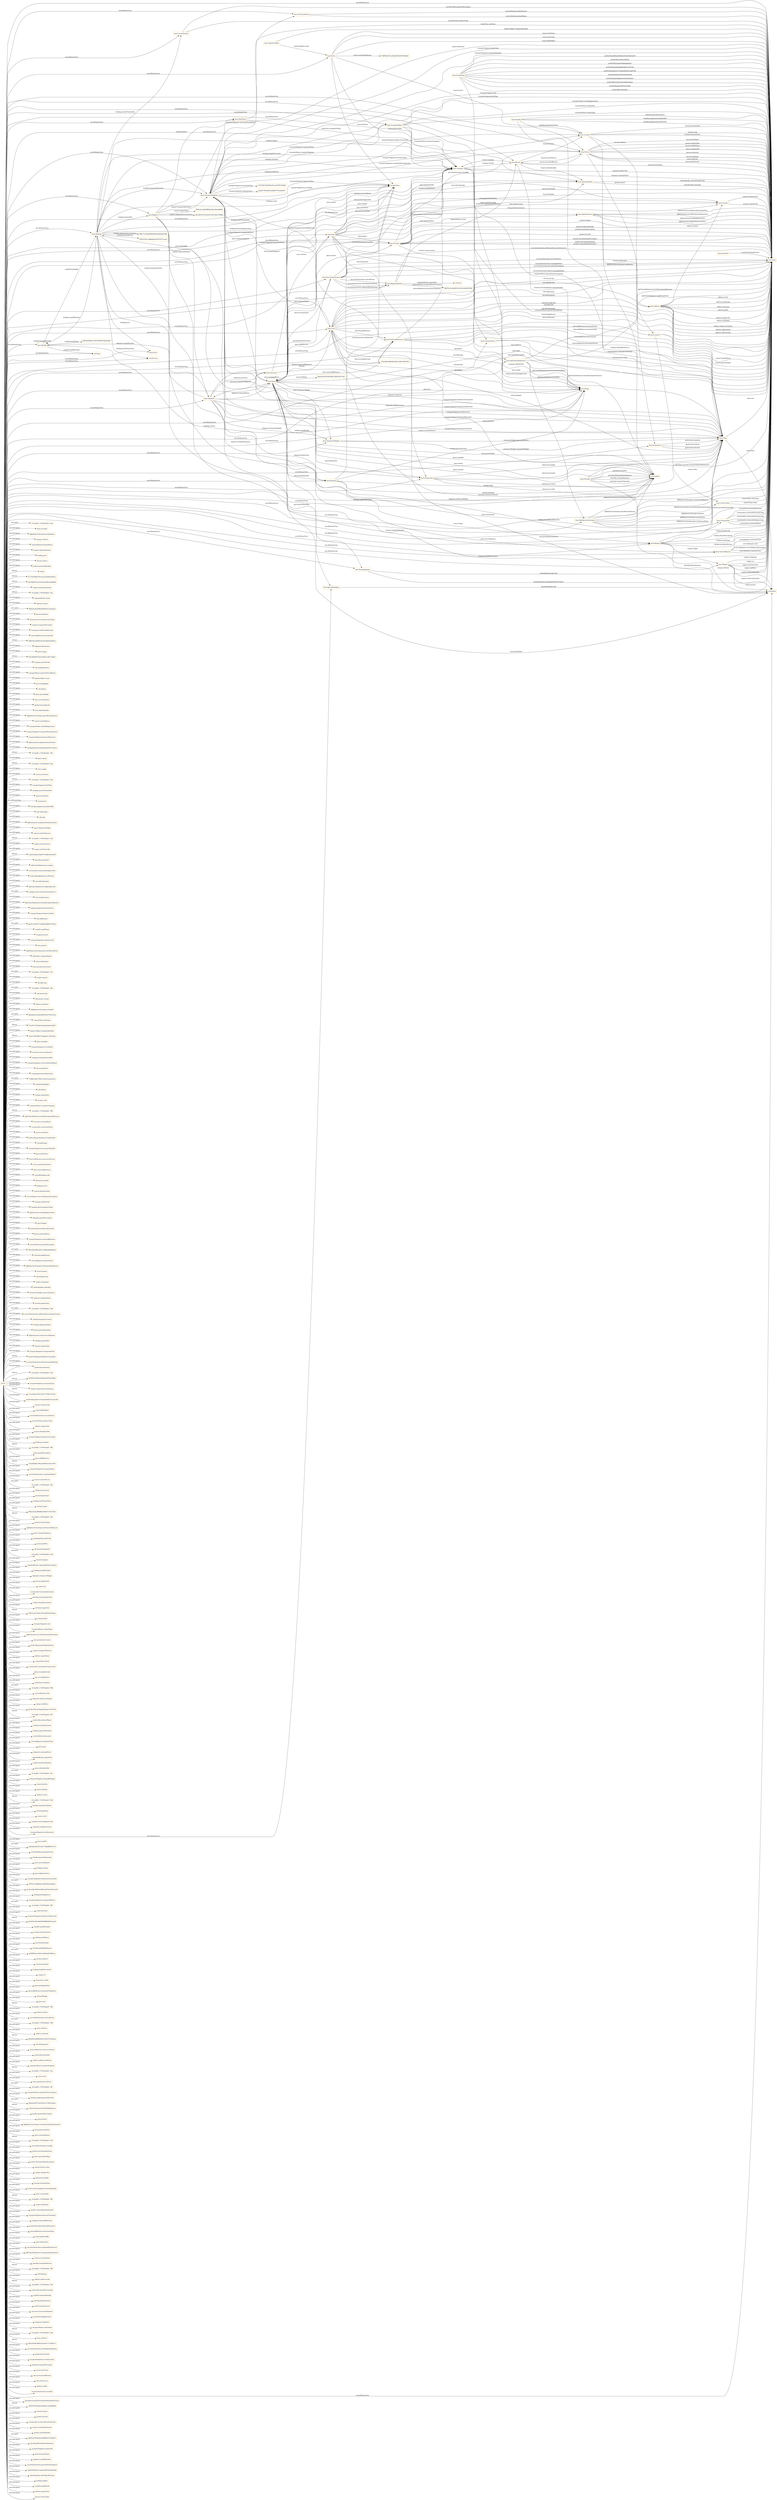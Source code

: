 digraph ar2dtool_diagram { 
rankdir=LR;
size="1501"
node [shape = rectangle, color="orange"]; "base:Waybill" "base:ProductDg" "base:Value" "base:ContactOther" "base:Event" "base:DgProductRadioactive" "base:TransportMeans" "base:LogisticsObject" "base:Dimensions" "base:TransportSegment" "base:Item" "base:PackagingType" "base:DgDeclaration" "base:Contact" "base:RegulatedEntity" "base:Country" "base:Branch" "base:ExternalReference" "base:CarrierProduct" "base:CustomsInfo" "base:Routing" "base:Shipment" "base:DgRadioactiveIsotope" "base:ServiceRequest" "base:EventUld" "base:CO2CalcMethod" "base:Piece" "base:Location" "base:Company" "base:OtherParty" "base:Product" "base:OtherIdentifier" "base:Booking" "base:Characteristics" "base:ItemDg" "base:ULD" "base:Insurance" "base:Person" "base:VolumetricWeight" "base:SecurityDeclaration" "base:Ranges" "base:Address" "base:Price" "base:Ratings" "base:Request" "base:PieceDg" "base:SpecialHandling" "base:Geolocation" ; /*classes style*/
	"NULL" -> "base:ContactOther" [ label = "owl:allValuesFrom" ];
	"NULL" -> "-613ee981:1749790a840:-7feb" [ label = "owl:oneOf" ];
	"NULL" -> "piece:turnable" [ label = "owl:onProperty" ];
	"NULL" -> "base:Person" [ label = "owl:allValuesFrom" ];
	"NULL" -> "dgRadioactiveIsotope:isotopeName" [ label = "owl:onProperty" ];
	"NULL" -> "base:DgRadioactiveIsotope" [ label = "owl:allValuesFrom" ];
	"NULL" -> "ratings:subTotal" [ label = "owl:onProperty" ];
	"NULL" -> "co2CalcMethod:methodName" [ label = "owl:onProperty" ];
	"NULL" -> "request:shipmentDetails" [ label = "owl:onProperty" ];
	"NULL" -> "booking:price" [ label = "owl:onProperty" ];
	"NULL" -> "person:contact" [ label = "owl:onProperty" ];
	"NULL" -> "product:productIdentifier" [ label = "owl:onProperty" ];
	"NULL" -> "rdf:nil" [ label = "rdf:rest" ];
	"NULL" -> "01374e5068e7851eed1a02b9b1d8a41c" [ label = "rdf:rest" ];
	"NULL" -> "db709659752c3f18e2be2983ce586d68" [ label = "rdf:rest" ];
	"NULL" -> "ranges:maximumQuantity" [ label = "owl:onProperty" ];
	"NULL" -> "-613ee981:1749790a840:-7fea" [ label = "rdf:rest" ];
	"NULL" -> "regulatedEntity:entity" [ label = "owl:onProperty" ];
	"NULL" -> "address:country" [ label = "owl:onProperty" ];
	"NULL" -> "8f59af1282458fb54bf05b32c352aebd" [ label = "owl:oneOf" ];
	"NULL" -> "person:lastName" [ label = "owl:onProperty" ];
	"NULL" -> "characteristics:characteristicsType" [ label = "owl:onProperty" ];
	"NULL" -> "request:transportMovement" [ label = "owl:onProperty" ];
	"NULL" -> "routing:aircraftPossibilityCode" [ label = "owl:onProperty" ];
	"NULL" -> "externalReference:documentId" [ label = "owl:onProperty" ];
	"NULL" -> "38fdc00a16d930cbc5bc5649c248643e" [ label = "rdf:rest" ];
	"NULL" -> "shipment:dimensions" [ label = "owl:onProperty" ];
	"NULL" -> "price:ratings" [ label = "owl:onProperty" ];
	"NULL" -> "853c86d681f7b43cefb814cd61769e61" [ label = "rdf:rest" ];
	"NULL" -> "company:airlinePrefix" [ label = "owl:onProperty" ];
	"NULL" -> "uld:loadingIndicator" [ label = "owl:onProperty" ];
	"NULL" -> "transportMeans:typicalCO2Coefficient" [ label = "owl:onProperty" ];
	"NULL" -> "logisticsObject:event" [ label = "owl:onProperty" ];
	"NULL" -> "price:bookingRef" [ label = "owl:onProperty" ];
	"NULL" -> "uld:nbNets" [ label = "owl:onProperty" ];
	"NULL" -> "base:Product" [ label = "owl:allValuesFrom" ];
	"NULL" -> "piece:grossWeight" [ label = "owl:onProperty" ];
	"NULL" -> "piece:securityStatus" [ label = "owl:onProperty" ];
	"NULL" -> "base:Characteristics" [ label = "owl:allValuesFrom" ];
	"NULL" -> "geolocation:longitude" [ label = "owl:onProperty" ];
	"NULL" -> "item:otherIdentifier" [ label = "owl:onProperty" ];
	"NULL" -> "dgRadioactiveIsotope:specialFormIndicator" [ label = "owl:onProperty" ];
	"NULL" -> "contact:emailAddress" [ label = "owl:onProperty" ];
	"NULL" -> "transportMeans:vehicleRegistration" [ label = "owl:onProperty" ];
	"NULL" -> "base:Piece" [ label = "owl:allValuesFrom" ];
	"NULL" -> "transportSegment:transportMeansOperator" [ label = "owl:onProperty" ];
	"NULL" -> "transportSegment:distanceMeasured" [ label = "owl:onProperty" ];
	"NULL" -> "dgDeclaration:shipperDeclarationText" [ label = "owl:onProperty" ];
	"NULL" -> "packagingType:packagingTypeDescription" [ label = "owl:onProperty" ];
	"NULL" -> "-613ee981:1749790a840:-7ff3" [ label = "rdf:rest" ];
	"NULL" -> "piece:coload" [ label = "owl:onProperty" ];
	"NULL" -> "-613ee981:1749790a840:-7fed" [ label = "rdf:rest" ];
	"NULL" -> "item:weight" [ label = "owl:onProperty" ];
	"NULL" -> "event:eventName" [ label = "owl:onProperty" ];
	"NULL" -> "-613ee981:1749790a840:-7fe0" [ label = "rdf:rest" ];
	"NULL" -> "transportSegment:fuelType" [ label = "owl:onProperty" ];
	"NULL" -> "booking:carrierProductInfo" [ label = "owl:onProperty" ];
	"NULL" -> "person:firstName" [ label = "owl:onProperty" ];
	"NULL" -> "xsd:decimal" [ label = "owl:allValuesFrom" ];
	"NULL" -> "itemDg:supplementaryInfoSuffix" [ label = "owl:onProperty" ];
	"NULL" -> "item:lotNumber" [ label = "owl:onProperty" ];
	"NULL" -> "base:Event" [ label = "owl:allValuesFrom" ];
	"NULL" -> "uld:upid" [ label = "owl:onProperty" ];
	"NULL" -> "dgDeclaration:complianceDeclarationText" [ label = "owl:onProperty" ];
	"NULL" -> "piece:volumetricWeight" [ label = "owl:onProperty" ];
	"NULL" -> "request:unitsPreference" [ label = "owl:onProperty" ];
	"NULL" -> "-613ee981:1749790a840:-7fe4" [ label = "rdf:rest" ];
	"NULL" -> "product:characteristics" [ label = "owl:onProperty" ];
	"NULL" -> "ranges:rateClassCode" [ label = "owl:onProperty" ];
	"NULL" -> "a1bb5cfa9e8cb5b61570adbb3d3ef528" [ label = "rdf:rest" ];
	"NULL" -> "pieceDg:overpackT1" [ label = "owl:onProperty" ];
	"NULL" -> "dgProductRadioactive:isotopes" [ label = "owl:onProperty" ];
	"NULL" -> "customsInfo:customsInfoSubjectCode" [ label = "owl:onProperty" ];
	"NULL" -> "productDg:dgRadioactiveMaterial" [ label = "owl:onProperty" ];
	"NULL" -> "uld:uldSealNumber" [ label = "owl:onProperty" ];
	"NULL" -> "dgProductRadioactive:dgRaTypeCode" [ label = "owl:onProperty" ];
	"NULL" -> "a7b4b6a7a247319191f70eca38787ca7" [ label = "owl:oneOf" ];
	"NULL" -> "item:targetCountry" [ label = "owl:onProperty" ];
	"NULL" -> "dgProductRadioactive:fissileExceptionIndicator" [ label = "owl:onProperty" ];
	"NULL" -> "booking:shipmentSecurityStatus" [ label = "owl:onProperty" ];
	"NULL" -> "transportSegment:departureDate" [ label = "owl:onProperty" ];
	"NULL" -> "uld:uldRemarks" [ label = "owl:onProperty" ];
	"NULL" -> "bfc9c1816552713df4029dd64b779ed2" [ label = "owl:oneOf" ];
	"NULL" -> "waybill:waybillType" [ label = "owl:onProperty" ];
	"NULL" -> "base:CO2CalcMethod" [ label = "owl:allValuesFrom" ];
	"NULL" -> "company:branch" [ label = "owl:onProperty" ];
	"NULL" -> "transportSegment:segmentLevel" [ label = "owl:onProperty" ];
	"NULL" -> "base:Waybill" [ label = "owl:allValuesFrom" ];
	"NULL" -> "xsd:boolean" [ label = "owl:allValuesFrom" ];
	"NULL" -> "item:product" [ label = "owl:onProperty" ];
	"NULL" -> "base:Country" [ label = "owl:allValuesFrom" ];
	"NULL" -> "dgRadioactiveIsotope:physicalChemicalForm" [ label = "owl:onProperty" ];
	"NULL" -> "base:VolumetricWeight" [ label = "owl:allValuesFrom" ];
	"NULL" -> "otherParty:companyDetails" [ label = "owl:onProperty" ];
	"NULL" -> "uld:serialNumber" [ label = "owl:onProperty" ];
	"NULL" -> "piece:productionCountry" [ label = "owl:onProperty" ];
	"NULL" -> "-613ee981:1749790a840:-7fe7" [ label = "owl:oneOf" ];
	"NULL" -> "base:Request" [ label = "owl:allValuesFrom" ];
	"NULL" -> "ranges:amount" [ label = "owl:onProperty" ];
	"NULL" -> "uld:odlnCode" [ label = "owl:onProperty" ];
	"NULL" -> "-613ee981:1749790a840:-7fee" [ label = "owl:oneOf" ];
	"NULL" -> "uld:ownerCode" [ label = "owl:onProperty" ];
	"NULL" -> "dimensions:volume" [ label = "owl:onProperty" ];
	"NULL" -> "base:Contact" [ label = "owl:allValuesFrom" ];
	"NULL" -> "address:cityName" [ label = "owl:onProperty" ];
	"NULL" -> "dgRadioactiveIsotope:isotopeId" [ label = "owl:onProperty" ];
	"NULL" -> "6ded0be3ecc94220f6555c0755c872eb" [ label = "owl:oneOf" ];
	"NULL" -> "contactOther:otherType" [ label = "owl:onProperty" ];
	"NULL" -> "base:RegulatedEntity" [ label = "owl:allValuesFrom" ];
	"NULL" -> "97c2871787bef010e28c6bab64746f7f" [ label = "rdf:rest" ];
	"NULL" -> "logisticsObject:companyIdentifier" [ label = "owl:onProperty" ];
	"NULL" -> "9c24c75f5e5f87738a60efa713b57dcb" [ label = "rdf:rest" ];
	"NULL" -> "piece:stackable" [ label = "owl:onProperty" ];
	"NULL" -> "transportSegment:arrivalDate" [ label = "owl:onProperty" ];
	"NULL" -> "insurance:insuranceAmount" [ label = "owl:onProperty" ];
	"NULL" -> "ratings:priceSpecificationRef" [ label = "owl:onProperty" ];
	"NULL" -> "base:Geolocation" [ label = "owl:allValuesFrom" ];
	"NULL" -> "transportSegment:co2CalculationMethod" [ label = "owl:onProperty" ];
	"NULL" -> "xsd:double" [ label = "owl:allValuesFrom" ];
	"NULL" -> "base:Address" [ label = "owl:allValuesFrom" ];
	"NULL" -> "price:grandTotal" [ label = "owl:onProperty" ];
	"NULL" -> "routing:latestArrivalDateTime" [ label = "owl:onProperty" ];
	"NULL" -> "77df9f1a49f17800c78c815aa3d1a832" [ label = "owl:oneOf" ];
	"NULL" -> "waybill:bookingRef" [ label = "owl:onProperty" ];
	"NULL" -> "uld:nbDoor" [ label = "owl:onProperty" ];
	"NULL" -> "ratings:chargeType" [ label = "owl:onProperty" ];
	"NULL" -> "location:code" [ label = "owl:onProperty" ];
	"NULL" -> "transportMeans:transportCompany" [ label = "owl:onProperty" ];
	"NULL" -> "-613ee981:1749790a840:-7ff9" [ label = "rdf:rest" ];
	"NULL" -> "dgProductRadioactive:fissileExceptionReference" [ label = "owl:onProperty" ];
	"NULL" -> "insurance:coveringParty" [ label = "owl:onProperty" ];
	"NULL" -> "customsInfo:customsInfoNote" [ label = "owl:onProperty" ];
	"NULL" -> "person:salutation" [ label = "owl:onProperty" ];
	"NULL" -> "productDg:packingInstructionNumber" [ label = "owl:onProperty" ];
	"NULL" -> "uld:nbFittings" [ label = "owl:onProperty" ];
	"NULL" -> "transportSegment:transportIdentifier" [ label = "owl:onProperty" ];
	"NULL" -> "base:ULD" [ label = "owl:allValuesFrom" ];
	"NULL" -> "piece:otherParty" [ label = "owl:onProperty" ];
	"NULL" -> "externalReference:documentVersion" [ label = "owl:onProperty" ];
	"NULL" -> "event:eventTypeIndicator" [ label = "owl:onProperty" ];
	"NULL" -> "piece:externalReference" [ label = "owl:onProperty" ];
	"NULL" -> "specialHandling:code" [ label = "owl:onProperty" ];
	"NULL" -> "dimensions:length" [ label = "owl:onProperty" ];
	"NULL" -> "base:OtherIdentifier" [ label = "owl:allValuesFrom" ];
	"NULL" -> "booking:carrier" [ label = "owl:onProperty" ];
	"NULL" -> "contact:phoneNumber" [ label = "owl:onProperty" ];
	"NULL" -> "serviceRequest:serviceRequestDescription" [ label = "owl:onProperty" ];
	"NULL" -> "company:airlineCode" [ label = "owl:onProperty" ];
	"NULL" -> "booking:latestAcceptanceTime" [ label = "owl:onProperty" ];
	"NULL" -> "dgDeclaration:handlingInformation" [ label = "owl:onProperty" ];
	"NULL" -> "shipment:goodsDescription" [ label = "owl:onProperty" ];
	"NULL" -> "piece:shipper" [ label = "owl:onProperty" ];
	"NULL" -> "productDg:hazardClassificationId" [ label = "owl:onProperty" ];
	"NULL" -> "piece:containedPiece" [ label = "owl:onProperty" ];
	"NULL" -> "transportSegment:externalReference" [ label = "owl:onProperty" ];
	"NULL" -> "carrierProduct:productDescription" [ label = "owl:onProperty" ];
	"NULL" -> "55b10b439b0a065714df50a8ddf450c6" [ label = "owl:oneOf" ];
	"NULL" -> "uld:externalReference" [ label = "owl:onProperty" ];
	"NULL" -> "serviceRequest:statementText" [ label = "owl:onProperty" ];
	"NULL" -> "dgRadioactiveIsotope:lowDispersibleIndicator" [ label = "owl:onProperty" ];
	"NULL" -> "event:location" [ label = "owl:onProperty" ];
	"NULL" -> "uld:uldTypeCode" [ label = "owl:onProperty" ];
	"NULL" -> "ranges:ratingType" [ label = "owl:onProperty" ];
	"NULL" -> "otherIdentifier:identifier" [ label = "owl:onProperty" ];
	"NULL" -> "base:TransportMeans" [ label = "owl:allValuesFrom" ];
	"NULL" -> "volumetricWeight:conversionFactor" [ label = "owl:onProperty" ];
	"NULL" -> "company:companyName" [ label = "owl:onProperty" ];
	"NULL" -> "location:geolocation" [ label = "owl:onProperty" ];
	"NULL" -> "-613ee981:1749790a840:-7fe9" [ label = "owl:oneOf" ];
	"NULL" -> "base:SpecialHandling" [ label = "owl:allValuesFrom" ];
	"NULL" -> "securityDeclaration:additionalSecurityInformation" [ label = "owl:onProperty" ];
	"NULL" -> "itemDg:emergencyContact" [ label = "owl:onProperty" ];
	"NULL" -> "booking:shipmentDetails" [ label = "owl:onProperty" ];
	"NULL" -> "item:productExpiryDate" [ label = "owl:onProperty" ];
	"NULL" -> "dgDeclaration:exclusiveUseIndicator" [ label = "owl:onProperty" ];
	"NULL" -> "booking:requestRef" [ label = "owl:onProperty" ];
	"NULL" -> "request:requestType" [ label = "owl:onProperty" ];
	"NULL" -> "transportSegment:transportedUlds" [ label = "owl:onProperty" ];
	"NULL" -> "base:ServiceRequest" [ label = "owl:allValuesFrom" ];
	"NULL" -> "9ae437e8e8a4ea3d5f2cb931e1b03d61" [ label = "rdf:rest" ];
	"NULL" -> "securityDeclaration:otherScreeningMethods" [ label = "owl:onProperty" ];
	"NULL" -> "geolocation:elevation" [ label = "owl:onProperty" ];
	"NULL" -> "-613ee981:1749790a840:-7fe2" [ label = "rdf:rest" ];
	"NULL" -> "ba798341d49a3cf2ba83eaf2381368de" [ label = "rdf:rest" ];
	"NULL" -> "transportSegment:movementType" [ label = "owl:onProperty" ];
	"NULL" -> "request:shipmentSecurityStatus" [ label = "owl:onProperty" ];
	"NULL" -> "73accbfcbe51601052e77558473a762c" [ label = "rdf:rest" ];
	"NULL" -> "productDg:explosiveCompatibilityGroupCode" [ label = "owl:onProperty" ];
	"NULL" -> "country:countryCode" [ label = "owl:onProperty" ];
	"NULL" -> "event:linkedObject" [ label = "owl:onProperty" ];
	"NULL" -> "base:Booking" [ label = "owl:allValuesFrom" ];
	"NULL" -> "securityDeclaration:securityStatus" [ label = "owl:onProperty" ];
	"NULL" -> "base:DgDeclaration" [ label = "owl:allValuesFrom" ];
	"NULL" -> "carrierProduct:productCode" [ label = "owl:onProperty" ];
	"NULL" -> "address:regionCode" [ label = "owl:onProperty" ];
	"NULL" -> "branch:otherIdentifier" [ label = "owl:onProperty" ];
	"NULL" -> "transportSegment:departureLocation" [ label = "owl:onProperty" ];
	"NULL" -> "booking:consignee" [ label = "owl:onProperty" ];
	"NULL" -> "-613ee981:1749790a840:-7ff0" [ label = "rdf:rest" ];
	"NULL" -> "piece:goodsDescription" [ label = "owl:onProperty" ];
	"NULL" -> "piece:uldReference" [ label = "owl:onProperty" ];
	"NULL" -> "7d2ad8a96ec5f8a23849fa5c49a1d054" [ label = "rdf:rest" ];
	"NULL" -> "transportSegment:transportMeans" [ label = "owl:onProperty" ];
	"NULL" -> "securityDeclaration:screeningMethod" [ label = "owl:onProperty" ];
	"NULL" -> "branch:contactPerson" [ label = "owl:onProperty" ];
	"NULL" -> "-613ee981:1749790a840:-7ffa" [ label = "owl:oneOf" ];
	"NULL" -> "shipment:insurance" [ label = "owl:onProperty" ];
	"NULL" -> "person:department" [ label = "owl:onProperty" ];
	"NULL" -> "base:ExternalReference" [ label = "owl:allValuesFrom" ];
	"NULL" -> "booking:totalTransitTime" [ label = "owl:onProperty" ];
	"NULL" -> "ratings:ranges" [ label = "owl:onProperty" ];
	"NULL" -> "d9baa2b32e88df9be5d9e47150c53e8c" [ label = "rdf:rest" ];
	"NULL" -> "base:Ranges" [ label = "owl:allValuesFrom" ];
	"NULL" -> "-613ee981:1749790a840:-7ff4" [ label = "rdf:rest" ];
	"NULL" -> "location:locationType" [ label = "owl:onProperty" ];
	"NULL" -> "dgRadioactiveIsotope:activityLevelMeasure" [ label = "owl:onProperty" ];
	"NULL" -> "piece:transportSegment" [ label = "owl:onProperty" ];
	"NULL" -> "packagingType:typeCode" [ label = "owl:onProperty" ];
	"NULL" -> "person:jobTitle" [ label = "owl:onProperty" ];
	"NULL" -> "uld:transportSegment" [ label = "owl:onProperty" ];
	"NULL" -> "-613ee981:1749790a840:-7fe5" [ label = "owl:oneOf" ];
	"NULL" -> "branch:company" [ label = "owl:onProperty" ];
	"NULL" -> "regulatedEntity:regulatedEntityCategory" [ label = "owl:onProperty" ];
	"NULL" -> "base:Branch" [ label = "owl:allValuesFrom" ];
	"NULL" -> "booking:waybillNumber" [ label = "owl:onProperty" ];
	"NULL" -> "shipment:volumetricWeight" [ label = "owl:onProperty" ];
	"NULL" -> "person:employeeId" [ label = "owl:onProperty" ];
	"NULL" -> "value:unit" [ label = "owl:onProperty" ];
	"NULL" -> "customsInfo:customsInformation" [ label = "owl:onProperty" ];
	"NULL" -> "pieceDg:overpackTypeCode" [ label = "owl:onProperty" ];
	"NULL" -> "ratings:chargeDescription" [ label = "owl:onProperty" ];
	"NULL" -> "base:Dimensions" [ label = "owl:allValuesFrom" ];
	"NULL" -> "uld:demurrageCode" [ label = "owl:onProperty" ];
	"NULL" -> "70b51eaec1ba63c32bc0a852a9c4ae4a" [ label = "rdf:rest" ];
	"NULL" -> "base:CustomsInfo" [ label = "owl:allValuesFrom" ];
	"NULL" -> "routing:rfsInd" [ label = "owl:onProperty" ];
	"NULL" -> "transportSegment:seal" [ label = "owl:onProperty" ];
	"NULL" -> "transportMeans:vehicleType" [ label = "owl:onProperty" ];
	"NULL" -> "dgDeclaration:aircraftLimitationInformation" [ label = "owl:onProperty" ];
	"NULL" -> "item:productionCountry" [ label = "owl:onProperty" ];
	"NULL" -> "productDg:properShippingName" [ label = "owl:onProperty" ];
	"NULL" -> "base:Price" [ label = "owl:allValuesFrom" ];
	"NULL" -> "request:ratingsPreference" [ label = "owl:onProperty" ];
	"NULL" -> "address:regionName" [ label = "owl:onProperty" ];
	"NULL" -> "contactOther:detail" [ label = "owl:onProperty" ];
	"NULL" -> "customsInfo:customsInfoCountryCode" [ label = "owl:onProperty" ];
	"NULL" -> "uld:serviceabilityCode" [ label = "owl:onProperty" ];
	"NULL" -> "person:middleName" [ label = "owl:onProperty" ];
	"NULL" -> "otherParty:roleName" [ label = "owl:onProperty" ];
	"NULL" -> "-613ee981:1749790a840:-7ff6" [ label = "owl:oneOf" ];
	"NULL" -> "serviceRequest:code" [ label = "owl:onProperty" ];
	"NULL" -> "shipment:totalGrossWeight" [ label = "owl:onProperty" ];
	"NULL" -> "ranges:unitBasis" [ label = "owl:onProperty" ];
	"NULL" -> "productDg:packagingDangerLevelCode" [ label = "owl:onProperty" ];
	"NULL" -> "-613ee981:1749790a840:-7ff7" [ label = "rdf:rest" ];
	"NULL" -> "productDg:technicalName" [ label = "owl:onProperty" ];
	"NULL" -> "ratings:priceSpecification" [ label = "owl:onProperty" ];
	"NULL" -> "booking:requestMatchInd" [ label = "owl:onProperty" ];
	"NULL" -> "securityDeclaration:piece" [ label = "owl:onProperty" ];
	"NULL" -> "serviceRequest:statementType" [ label = "owl:onProperty" ];
	"NULL" -> "piece:upid" [ label = "owl:onProperty" ];
	"NULL" -> "shipment:containedPiece" [ label = "owl:onProperty" ];
	"NULL" -> "regulatedEntity:expiryDate" [ label = "owl:onProperty" ];
	"NULL" -> "ranges:minimumQuantity" [ label = "owl:onProperty" ];
	"NULL" -> "piece:otherIdentifier" [ label = "owl:onProperty" ];
	"NULL" -> "-613ee981:1749790a840:-7fe1" [ label = "owl:oneOf" ];
	"NULL" -> "volumetricWeight:chargeableWeight" [ label = "owl:onProperty" ];
	"NULL" -> "request:parties" [ label = "owl:onProperty" ];
	"NULL" -> "piece:loadType" [ label = "owl:onProperty" ];
	"NULL" -> "address:street" [ label = "owl:onProperty" ];
	"NULL" -> "-613ee981:1749790a840:-7fe8" [ label = "rdf:rest" ];
	"NULL" -> "booking:timeOfAvailability" [ label = "owl:onProperty" ];
	"NULL" -> "uld:damageFlag" [ label = "owl:onProperty" ];
	"NULL" -> "contact:other" [ label = "owl:onProperty" ];
	"NULL" -> "company:iataCargoAgentCode" [ label = "owl:onProperty" ];
	"NULL" -> "shipment:totalPieceCount" [ label = "owl:onProperty" ];
	"NULL" -> "transportSegment:co2Emissions" [ label = "owl:onProperty" ];
	"NULL" -> "xsd:duration" [ label = "owl:allValuesFrom" ];
	"NULL" -> "base:TransportSegment" [ label = "owl:allValuesFrom" ];
	"NULL" -> "price:validTo" [ label = "owl:onProperty" ];
	"NULL" -> "de55824e816b7c94c776bfd8f447b73f" [ label = "owl:oneOf" ];
	"NULL" -> "co2CalcMethod:methodVersion" [ label = "owl:onProperty" ];
	"NULL" -> "itemDg:reportableQuantity" [ label = "owl:onProperty" ];
	"NULL" -> "base:OtherParty" [ label = "owl:allValuesFrom" ];
	"NULL" -> "piece:serviceRequest" [ label = "owl:onProperty" ];
	"NULL" -> "base:Routing" [ label = "owl:allValuesFrom" ];
	"NULL" -> "booking:routing" [ label = "owl:onProperty" ];
	"NULL" -> "piece:dgDeclaration" [ label = "owl:onProperty" ];
	"NULL" -> "transportSegment:fuelAmountCalculated" [ label = "owl:onProperty" ];
	"NULL" -> "7ff7fe7ce3fd590b1225b595425e8952" [ label = "owl:oneOf" ];
	"NULL" -> "productDg:additionalHazardClassificationId" [ label = "owl:onProperty" ];
	"NULL" -> "booking:bookingStatus" [ label = "owl:onProperty" ];
	"NULL" -> "transportSegment:transportedPieces" [ label = "owl:onProperty" ];
	"NULL" -> "-613ee981:1749790a840:-7ff2" [ label = "owl:oneOf" ];
	"NULL" -> "event:dateTime" [ label = "owl:onProperty" ];
	"NULL" -> "base:Item" [ label = "owl:allValuesFrom" ];
	"NULL" -> "transportSegment:fuelAmountMeasured" [ label = "owl:onProperty" ];
	"NULL" -> "bd3d7bc3d0cddd5d008f68d6283a1ef4" [ label = "rdf:rest" ];
	"NULL" -> "waybill:waybillNumber" [ label = "owl:onProperty" ];
	"NULL" -> "xsd:integer" [ label = "owl:allValuesFrom" ];
	"NULL" -> "routing:maxConnections" [ label = "owl:onProperty" ];
	"NULL" -> "booking:notifyParty" [ label = "owl:onProperty" ];
	"NULL" -> "item:batchNumber" [ label = "owl:onProperty" ];
	"NULL" -> "itemDg:netWeightMeasure" [ label = "owl:onProperty" ];
	"NULL" -> "daf0f6f2e5e33bf10c8406a8b7d69aca" [ label = "owl:oneOf" ];
	"NULL" -> "location:address" [ label = "owl:onProperty" ];
	"NULL" -> "base:DgProductRadioactive" [ label = "owl:allValuesFrom" ];
	"NULL" -> "routing:onlineInd" [ label = "owl:onProperty" ];
	"NULL" -> "booking:freightForwarder" [ label = "owl:onProperty" ];
	"NULL" -> "ranges:scr" [ label = "owl:onProperty" ];
	"NULL" -> "dimensions:width" [ label = "owl:onProperty" ];
	"NULL" -> "piece:packagingType" [ label = "owl:onProperty" ];
	"NULL" -> "externalReference:documentOriginator" [ label = "owl:onProperty" ];
	"NULL" -> "uld:tareWeight" [ label = "owl:onProperty" ];
	"NULL" -> "piece:slac" [ label = "owl:onProperty" ];
	"NULL" -> "-613ee981:1749790a840:-7ffb" [ label = "rdf:rest" ];
	"NULL" -> "product:hsType" [ label = "owl:onProperty" ];
	"NULL" -> "securityDeclaration:receivedFrom" [ label = "owl:onProperty" ];
	"NULL" -> "-613ee981:1749790a840:-7ff8" [ label = "owl:oneOf" ];
	"NULL" -> "item:isInPiece" [ label = "owl:onProperty" ];
	"NULL" -> "address:cityCode" [ label = "owl:onProperty" ];
	"NULL" -> "base:Location" [ label = "owl:allValuesFrom" ];
	"NULL" -> "xsd:dateTime" [ label = "owl:allValuesFrom" ];
	"NULL" -> "b28d28a2d896b90ae183ab7014feea0a" [ label = "rdf:rest" ];
	"NULL" -> "uld:ataDesignator" [ label = "owl:onProperty" ];
	"NULL" -> "externalReference:documentName" [ label = "owl:onProperty" ];
	"NULL" -> "productDg:unNumber" [ label = "owl:onProperty" ];
	"NULL" -> "address:addressCodeType" [ label = "owl:onProperty" ];
	"NULL" -> "transportMeans:transportSegment" [ label = "owl:onProperty" ];
	"NULL" -> "base:Insurance" [ label = "owl:allValuesFrom" ];
	"NULL" -> "base:Shipment" [ label = "owl:allValuesFrom" ];
	"NULL" -> "-613ee981:1749790a840:-7fec" [ label = "rdf:rest" ];
	"NULL" -> "value:value" [ label = "owl:onProperty" ];
	"NULL" -> "item:quantityForUnitPrice" [ label = "owl:onProperty" ];
	"NULL" -> "-613ee981:1749790a840:-7ffc" [ label = "owl:oneOf" ];
	"NULL" -> "transportMeans:typicalFuelConsumption" [ label = "owl:onProperty" ];
	"NULL" -> "itemDg:supplementaryInfoPrefix" [ label = "owl:onProperty" ];
	"NULL" -> "fdaab4acd07ca2d1d0a31c7842aa3bba" [ label = "owl:oneOf" ];
	"NULL" -> "18347e5d3ca8c0370297f295644f2c24" [ label = "rdf:rest" ];
	"NULL" -> "product:productDescription" [ label = "owl:onProperty" ];
	"NULL" -> "piece:product" [ label = "owl:onProperty" ];
	"NULL" -> "dgRadioactiveIsotope:criticalitySafetyIndexNumeric" [ label = "owl:onProperty" ];
	"NULL" -> "item:productionDate" [ label = "owl:onProperty" ];
	"NULL" -> "piece:containedItems" [ label = "owl:onProperty" ];
	"NULL" -> "-613ee981:1749790a840:-7fe3" [ label = "rdf:rest" ];
	"NULL" -> "securityDeclaration:issuedBy" [ label = "owl:onProperty" ];
	"NULL" -> "product:hsCommodityName" [ label = "owl:onProperty" ];
	"NULL" -> "piece:specialHandling" [ label = "owl:onProperty" ];
	"NULL" -> "product:hsCommodityDescription" [ label = "owl:onProperty" ];
	"NULL" -> "characteristics:value" [ label = "owl:onProperty" ];
	"NULL" -> "ratings:chargeCode" [ label = "owl:onProperty" ];
	"NULL" -> "dimensions:height" [ label = "owl:onProperty" ];
	"NULL" -> "location:locationName" [ label = "owl:onProperty" ];
	"NULL" -> "branch:iataCargoAgentLocationIdentifier" [ label = "owl:onProperty" ];
	"NULL" -> "piece:customsInfo" [ label = "owl:onProperty" ];
	"NULL" -> "-613ee981:1749790a840:-7ff1" [ label = "rdf:rest" ];
	"NULL" -> "request:allotment" [ label = "owl:onProperty" ];
	"NULL" -> "product:commodityItemNumber" [ label = "owl:onProperty" ];
	"NULL" -> "transportSegment:distanceCalculated" [ label = "owl:onProperty" ];
	"NULL" -> "shipment:externalReference" [ label = "owl:onProperty" ];
	"NULL" -> "productDg:authorizationInformation" [ label = "owl:onProperty" ];
	"NULL" -> "externalReference:documentType" [ label = "owl:onProperty" ];
	"NULL" -> "event:performedBy" [ label = "owl:onProperty" ];
	"NULL" -> "piece:dimensions" [ label = "owl:onProperty" ];
	"NULL" -> "securityDeclaration:regulatedEntityIssuer" [ label = "owl:onProperty" ];
	"NULL" -> "dgProductRadioactive:transportIndexNumeric" [ label = "owl:onProperty" ];
	"NULL" -> "country:countryName" [ label = "owl:onProperty" ];
	"NULL" -> "pieceDg:overpackIndicator" [ label = "owl:onProperty" ];
	"NULL" -> "-613ee981:1749790a840:-7ff5" [ label = "rdf:rest" ];
	"NULL" -> "uld:nbStraps" [ label = "owl:onProperty" ];
	"NULL" -> "address:addressCode" [ label = "owl:onProperty" ];
	"NULL" -> "-613ee981:1749790a840:-7fef" [ label = "rdf:rest" ];
	"NULL" -> "productDg:specialProvisionId" [ label = "owl:onProperty" ];
	"NULL" -> "waybill:containedWaybill" [ label = "owl:onProperty" ];
	"NULL" -> "pieceDg:qValueNumeric" [ label = "owl:onProperty" ];
	"NULL" -> "product:manufacturer" [ label = "owl:onProperty" ];
	"NULL" -> "insurance:insuranceShipment" [ label = "owl:onProperty" ];
	"NULL" -> "eventUld:loadingPosition" [ label = "owl:onProperty" ];
	"NULL" -> "shipment:totalSLAC" [ label = "owl:onProperty" ];
	"NULL" -> "transportMeans:vehicleSize" [ label = "owl:onProperty" ];
	"NULL" -> "-613ee981:1749790a840:-7fe6" [ label = "rdf:rest" ];
	"NULL" -> "base:PackagingType" [ label = "owl:allValuesFrom" ];
	"NULL" -> "item:unitPrice" [ label = "owl:onProperty" ];
	"NULL" -> "093a3da842d64ba7aba9a71751b66c13" [ label = "rdf:rest" ];
	"NULL" -> "securityDeclaration:otherRegulatedEntity" [ label = "owl:onProperty" ];
	"NULL" -> "base:Company" [ label = "owl:allValuesFrom" ];
	"NULL" -> "geolocation:latitude" [ label = "owl:onProperty" ];
	"NULL" -> "transportSegment:arrivalLocation" [ label = "owl:onProperty" ];
	"NULL" -> "booking:transportMovement" [ label = "owl:onProperty" ];
	"NULL" -> "event:eventCode" [ label = "owl:onProperty" ];
	"NULL" -> "person:associatedBranch" [ label = "owl:onProperty" ];
	"NULL" -> "base:Value" [ label = "owl:allValuesFrom" ];
	"NULL" -> "item:dimensions" [ label = "owl:onProperty" ];
	"NULL" -> "address:poBox" [ label = "owl:onProperty" ];
	"NULL" -> "securityDeclaration:issuedOn" [ label = "owl:onProperty" ];
	"NULL" -> "xsd:long" [ label = "owl:allValuesFrom" ];
	"NULL" -> "pieceDg:overpackCriticalitySafetyIndexNumeric" [ label = "owl:onProperty" ];
	"NULL" -> "33055780780e6d4190fe61ca9a8999b9" [ label = "rdf:rest" ];
	"NULL" -> "branch:location" [ label = "owl:onProperty" ];
	"NULL" -> "product:hsCode" [ label = "owl:onProperty" ];
	"NULL" -> "customsInfo:customsInfoContentCode" [ label = "owl:onProperty" ];
	"NULL" -> "request:routingPreferences" [ label = "owl:onProperty" ];
	"NULL" -> "base:Ratings" [ label = "owl:allValuesFrom" ];
	"NULL" -> "product:otherIdentifier" [ label = "owl:onProperty" ];
	"NULL" -> "abd53e3785dac6e1606990c315e8d2a7" [ label = "owl:oneOf" ];
	"NULL" -> "xsd:string" [ label = "owl:allValuesFrom" ];
	"NULL" -> "pieceDg:allPackedInOneIndicator" [ label = "owl:onProperty" ];
	"NULL" -> "base:SecurityDeclaration" [ label = "owl:allValuesFrom" ];
	"NULL" -> "transportSegment:modeCode" [ label = "owl:onProperty" ];
	"NULL" -> "branch:branchName" [ label = "owl:onProperty" ];
	"NULL" -> "shipment:waybillNumber" [ label = "owl:onProperty" ];
	"NULL" -> "securityDeclaration:groundsForExemption" [ label = "owl:onProperty" ];
	"NULL" -> "regulatedEntity:regulatedEntityIdentifier" [ label = "owl:onProperty" ];
	"NULL" -> "otherIdentifier:otherIdentifierType" [ label = "owl:onProperty" ];
	"NULL" -> "base:CarrierProduct" [ label = "owl:allValuesFrom" ];
	"NULL" -> "booking:shipper" [ label = "owl:onProperty" ];
	"NULL" -> "waybill:waybillPrefix" [ label = "owl:onProperty" ];
	"NULL" -> "address:postalCode" [ label = "owl:onProperty" ];
	"NULL" -> "person:contactType" [ label = "owl:onProperty" ];
	"base:ExternalReference" -> "xsd:string" [ label = "externalReference:documentType" ];
	"base:Dimensions" -> "base:Value" [ label = "dimensions:length" ];
	"base:Item" -> "xsd:string" [ label = "item:batchNumber" ];
	"base:Location" -> "base:Address" [ label = "location:address" ];
	"base:Insurance" -> "base:Shipment" [ label = "insurance:insuranceShipment" ];
	"base:ProductDg" -> "xsd:string" [ label = "productDg:properShippingName" ];
	"base:ProductDg" -> "xsd:string" [ label = "productDg:packagingDangerLevelCode" ];
	"base:Booking" -> "base:Price" [ label = "booking:price" ];
	"base:ProductDg" -> "xsd:string" [ label = "productDg:explosiveCompatibilityGroupCode" ];
	"base:Event" -> "base:Location" [ label = "event:location" ];
	"base:Event" -> "xsd:string" [ label = "event:eventCode" ];
	"base:Request" -> "base:Value" [ label = "request:unitsPreference" ];
	"base:Request" -> "base:Shipment" [ label = "request:shipmentDetails" ];
	"base:Piece" -> "base:Country" [ label = "piece:productionCountry" ];
	"base:Routing" -> "xsd:boolean" [ label = "routing:onlineInd" ];
	"base:Address" -> "xsd:string" [ label = "address:regionName" ];
	"base:Product" -> "xsd:string" [ label = "product:hsCode" ];
	"base:Booking" -> "8b6c71a3f2d25885bb4d53e82b9a456b" [ label = "booking:shipmentSecurityStatus" ];
	"base:Booking" -> "base:Company" [ label = "booking:notifyParty" ];
	"base:Event" -> "base:Company" [ label = "event:performedBy" ];
	"base:ULD" -> "xsd:integer" [ label = "uld:nbDoor" ];
	"base:ULD" -> "xsd:integer" [ label = "uld:nbFittings" ];
	"base:PieceDg" -> "xsd:boolean" [ label = "pieceDg:overpackTypeCode" ];
	"base:PieceDg" -> "xsd:boolean" [ label = "pieceDg:overpackT1" ];
	"base:Piece" -> "base:Item" [ label = "piece:containedItems" ];
	"base:SecurityDeclaration" -> "base:Person" [ label = "securityDeclaration:issuedBy" ];
	"base:TransportSegment" -> "base:Value" [ label = "transportSegment:fuelAmountCalculated" ];
	"base:CO2CalcMethod" -> "xsd:string" [ label = "co2CalcMethod:methodVersion" ];
	"base:Country" -> "xsd:string" [ label = "country:countryName" ];
	"base:Booking" -> "base:Shipment" [ label = "booking:shipmentDetails" ];
	"base:ULD" -> "xsd:string" [ label = "uld:odlnCode" ];
	"base:Piece" -> "base:ULD" [ label = "piece:uldReference" ];
	"base:Ranges" -> "xsd:double" [ label = "ranges:maximumQuantity" ];
	"base:Piece" -> "base:Company" [ label = "piece:shipper" ];
	"base:Piece" -> "base:Ratings" [ label = "price:ratings" ];
	"base:ULD" -> "base:Value" [ label = "uld:tareWeight" ];
	"base:ProductDg" -> "xsd:string" [ label = "productDg:hazardClassificationId" ];
	"base:ULD" -> "xsd:string" [ label = "uld:uldSealNumber" ];
	"base:Piece" -> "base:TransportSegment" [ label = "piece:transportSegment" ];
	"base:OtherIdentifier" -> "xsd:string" [ label = "otherIdentifier:identifier" ];
	"base:Shipment" -> "base:Insurance" [ label = "shipment:insurance" ];
	"base:Booking" -> "xsd:duration" [ label = "booking:totalTransitTime" ];
	"base:Product" -> "xsd:string" [ label = "product:hsCommodityDescription" ];
	"base:PieceDg" -> "xsd:boolean" [ label = "pieceDg:allPackedInOneIndicator" ];
	"base:PieceDg" -> "xsd:string" [ label = "pieceDg:overpackCriticalitySafetyIndexNumeric" ];
	"base:Booking" -> "base:Waybill" [ label = "booking:waybillNumber" ];
	"base:CustomsInfo" -> "xsd:string" [ label = "customsInfo:customsInfoNote" ];
	"base:Piece" -> "base:SecurityDeclaration" [ label = "piece:securityStatus" ];
	"base:Address" -> "xsd:string" [ label = "address:addressCode" ];
	"base:ULD" -> "xsd:string" [ label = "uld:loadingIndicator" ];
	"base:Geolocation" -> "base:Value" [ label = "geolocation:elevation" ];
	"base:ExternalReference" -> "xsd:string" [ label = "externalReference:documentId" ];
	"base:ULD" -> "xsd:integer" [ label = "uld:nbStraps" ];
	"base:RegulatedEntity" -> "base:Branch" [ label = "regulatedEntity:entity" ];
	"base:Event" -> "xsd:dateTime" [ label = "event:dateTime" ];
	"base:Piece" -> "xsd:string" [ label = "piece:upid" ];
	"base:TransportSegment" -> "xsd:string" [ label = "transportSegment:modeCode" ];
	"base:ULD" -> "xsd:string" [ label = "uld:serialNumber" ];
	"base:Piece" -> "xsd:double" [ label = "price:grandTotal" ];
	"base:ULD" -> "xsd:boolean" [ label = "uld:damageFlag" ];
	"base:Item" -> "xsd:string" [ label = "item:lotNumber" ];
	"base:Booking" -> "xsd:dateTime" [ label = "booking:latestAcceptanceTime" ];
	"base:DgRadioactiveIsotope" -> "xsd:string" [ label = "dgRadioactiveIsotope:isotopeName" ];
	"base:ContactOther" -> "xsd:string" [ label = "contactOther:otherType" ];
	"base:Piece" -> "base:DgDeclaration" [ label = "piece:dgDeclaration" ];
	"base:TransportSegment" -> "base:Piece" [ label = "transportSegment:transportedPieces" ];
	"base:Person" -> "xsd:string" [ label = "person:contactType" ];
	"base:PackagingType" -> "xsd:string" [ label = "packagingType:typeCode" ];
	"base:DgRadioactiveIsotope" -> "xsd:string" [ label = "dgRadioactiveIsotope:physicalChemicalForm" ];
	"base:DgProductRadioactive" -> "base:DgRadioactiveIsotope" [ label = "dgProductRadioactive:isotopes" ];
	"base:RegulatedEntity" -> "d8355c01e56d6519d14223e06d4780f0" [ label = "regulatedEntity:regulatedEntityCategory" ];
	"base:Piece" -> "base:SpecialHandling" [ label = "piece:specialHandling" ];
	"base:DgRadioactiveIsotope" -> "xsd:boolean" [ label = "dgRadioactiveIsotope:lowDispersibleIndicator" ];
	"base:CarrierProduct" -> "xsd:string" [ label = "carrierProduct:productDescription" ];
	"base:Product" -> "xsd:string" [ label = "product:hsCommodityName" ];
	"base:Item" -> "base:Value" [ label = "item:unitPrice" ];
	"base:Booking" -> "xsd:dateTime" [ label = "booking:timeOfAvailability" ];
	"base:ServiceRequest" -> "xsd:string" [ label = "serviceRequest:statementText" ];
	"base:SecurityDeclaration" -> "xsd:string" [ label = "securityDeclaration:additionalSecurityInformation" ];
	"base:Characteristics" -> "xsd:string" [ label = "characteristics:value" ];
	"base:Address" -> "xsd:string" [ label = "address:street" ];
	"base:TransportSegment" -> "base:ULD" [ label = "transportSegment:transportedUlds" ];
	"base:RegulatedEntity" -> "base:Company" [ label = "regulatedEntity:regulatedEntityIdentifier" ];
	"base:ServiceRequest" -> "xsd:string" [ label = "serviceRequest:statementType" ];
	"base:SecurityDeclaration" -> "xsd:string" [ label = "securityDeclaration:securityStatus" ];
	"base:Address" -> "base:Country" [ label = "address:country" ];
	"base:TransportSegment" -> "base:Person" [ label = "transportSegment:transportMeansOperator" ];
	"base:TransportSegment" -> "base:ExternalReference" [ label = "transportSegment:externalReference" ];
	"base:Value" -> "xsd:double" [ label = "value:value" ];
	"base:Person" -> "xsd:string" [ label = "person:middleName" ];
	"base:Waybill" -> "base:Waybill" [ label = "waybill:containedWaybill" ];
	"base:PieceDg" -> "xsd:boolean" [ label = "pieceDg:overpackIndicator" ];
	"base:Company" -> "xsd:integer" [ label = "company:airlinePrefix" ];
	"base:Contact" -> "xsd:string" [ label = "contact:emailAddress" ];
	"base:Item" -> "base:Value" [ label = "item:weight" ];
	"base:Request" -> "base:Ratings" [ label = "request:ratingsPreference" ];
	"base:ItemDg" -> "xsd:string" [ label = "itemDg:supplementaryInfoSuffix" ];
	"base:DgRadioactiveIsotope" -> "xsd:boolean" [ label = "dgRadioactiveIsotope:specialFormIndicator" ];
	"base:Piece" -> "base:ExternalReference" [ label = "piece:externalReference" ];
	"base:Product" -> "xsd:string" [ label = "product:commodityItemNumber" ];
	"base:Product" -> "xsd:string" [ label = "product:hsType" ];
	"base:TransportSegment" -> "137543631838204a041ceb3597c6d282" [ label = "transportSegment:movementType" ];
	"base:CustomsInfo" -> "xsd:string" [ label = "customsInfo:customsInformation" ];
	"base:Insurance" -> "base:Value" [ label = "insurance:insuranceAmount" ];
	"base:ExternalReference" -> "xsd:string" [ label = "externalReference:documentVersion" ];
	"base:Piece" -> "base:Dimensions" [ label = "piece:dimensions" ];
	"base:Booking" -> "base:Request" [ label = "booking:requestRef" ];
	"base:LogisticsObject" -> "base:Event" [ label = "logisticsObject:event" ];
	"base:ProductDg" -> "xsd:string" [ label = "productDg:packingInstructionNumber" ];
	"base:ULD" -> "xsd:string" [ label = "uld:ownerCode" ];
	"base:EventUld" -> "xsd:string" [ label = "eventUld:loadingPosition" ];
	"base:Person" -> "xsd:string" [ label = "person:employeeId" ];
	"base:DgDeclaration" -> "xsd:boolean" [ label = "dgDeclaration:exclusiveUseIndicator" ];
	"base:ULD" -> "xsd:string" [ label = "uld:uldTypeCode" ];
	"base:Person" -> "base:Contact" [ label = "person:contact" ];
	"base:Ratings" -> "xsd:string" [ label = "ratings:priceSpecification" ];
	"base:Piece" -> "base:Piece" [ label = "piece:containedPiece" ];
	"base:Event" -> "xsd:string" [ label = "event:linkedObject" ];
	"base:Booking" -> "base:Company" [ label = "booking:carrier" ];
	"base:ULD" -> "27da4665a9bb960ce9b1a49eb166018b" [ label = "uld:serviceabilityCode" ];
	"base:Shipment" -> "base:Value" [ label = "shipment:totalGrossWeight" ];
	"base:Piece" -> "base:Value" [ label = "piece:grossWeight" ];
	"base:Piece" -> "base:Booking" [ label = "price:bookingRef" ];
	"base:Routing" -> "xsd:boolean" [ label = "routing:rfsInd" ];
	"base:Ranges" -> "xsd:double" [ label = "ranges:amount" ];
	"base:VolumetricWeight" -> "base:Value" [ label = "volumetricWeight:chargeableWeight" ];
	"base:CustomsInfo" -> "xsd:string" [ label = "customsInfo:customsInfoCountryCode" ];
	"base:ExternalReference" -> "xsd:string" [ label = "externalReference:documentName" ];
	"base:DgRadioactiveIsotope" -> "xsd:string" [ label = "dgRadioactiveIsotope:activityLevelMeasure" ];
	"base:TransportSegment" -> "xsd:dateTime" [ label = "transportSegment:arrivalDate" ];
	"base:ContactOther" -> "xsd:string" [ label = "contactOther:detail" ];
	"base:Routing" -> "xsd:dateTime" [ label = "routing:latestArrivalDateTime" ];
	"base:Booking" -> "xsd:boolean" [ label = "booking:requestMatchInd" ];
	"base:ULD" -> "xsd:string" [ label = "uld:uldRemarks" ];
	"base:TransportMeans" -> "xsd:string" [ label = "transportMeans:vehicleType" ];
	"base:Person" -> "xsd:string" [ label = "person:salutation" ];
	"base:TransportSegment" -> "xsd:dateTime" [ label = "transportSegment:departureDate" ];
	"base:SecurityDeclaration" -> "base:RegulatedEntity" [ label = "securityDeclaration:receivedFrom" ];
	"base:Shipment" -> "base:Waybill" [ label = "shipment:waybillNumber" ];
	"base:CustomsInfo" -> "xsd:string" [ label = "customsInfo:customsInfoContentCode" ];
	"base:Item" -> "base:OtherIdentifier" [ label = "item:otherIdentifier" ];
	"base:Dimensions" -> "base:Value" [ label = "dimensions:volume" ];
	"base:ULD" -> "xsd:integer" [ label = "uld:nbNets" ];
	"base:TransportSegment" -> "base:TransportMeans" [ label = "transportSegment:transportMeans" ];
	"base:ExternalReference" -> "base:Company" [ label = "externalReference:documentOriginator" ];
	"base:OtherParty" -> "base:Company" [ label = "otherParty:companyDetails" ];
	"base:Booking" -> "base:TransportSegment" [ label = "booking:transportMovement" ];
	"base:DgDeclaration" -> "xsd:string" [ label = "dgDeclaration:complianceDeclarationText" ];
	"base:Piece" -> "xsd:boolean" [ label = "piece:coload" ];
	"base:LogisticsObject" -> "xsd:string" [ label = "logisticsObject:companyIdentifier" ];
	"base:Piece" -> "xsd:dateTime" [ label = "price:validTo" ];
	"base:Branch" -> "base:OtherIdentifier" [ label = "branch:otherIdentifier" ];
	"base:Location" -> "xsd:string" [ label = "location:code" ];
	"base:Ratings" -> "xsd:double" [ label = "ratings:subTotal" ];
	"base:TransportSegment" -> "dad24770b54fd7cbf48ef7570cd02607" [ label = "transportSegment:segmentLevel" ];
	"base:ItemDg" -> "base:Value" [ label = "itemDg:netWeightMeasure" ];
	"base:Contact" -> "base:ContactOther" [ label = "contact:other" ];
	"base:TransportSegment" -> "base:Value" [ label = "transportSegment:fuelAmountMeasured" ];
	"base:Product" -> "xsd:string" [ label = "product:productIdentifier" ];
	"base:Waybill" -> "base:Booking" [ label = "waybill:bookingRef" ];
	"base:DgProductRadioactive" -> "xsd:string" [ label = "dgProductRadioactive:dgRaTypeCode" ];
	"base:Booking" -> "base:Company" [ label = "booking:shipper" ];
	"base:SecurityDeclaration" -> "xsd:string" [ label = "securityDeclaration:screeningMethod" ];
	"base:TransportSegment" -> "base:Value" [ label = "transportSegment:co2Emissions" ];
	"base:ProductDg" -> "xsd:string" [ label = "productDg:authorizationInformation" ];
	"base:TransportMeans" -> "xsd:string" [ label = "transportMeans:vehicleRegistration" ];
	"base:ServiceRequest" -> "xsd:string" [ label = "serviceRequest:code" ];
	"base:Company" -> "base:Branch" [ label = "company:branch" ];
	"base:Characteristics" -> "xsd:string" [ label = "characteristics:characteristicsType" ];
	"base:Routing" -> "xsd:integer" [ label = "routing:maxConnections" ];
	"base:Item" -> "base:Country" [ label = "item:productionCountry" ];
	"base:Ratings" -> "xsd:string" [ label = "ratings:priceSpecificationRef" ];
	"base:Shipment" -> "base:VolumetricWeight" [ label = "shipment:volumetricWeight" ];
	"base:Item" -> "xsd:dateTime" [ label = "item:productExpiryDate" ];
	"base:ProductDg" -> "xsd:string" [ label = "productDg:specialProvisionId" ];
	"base:Address" -> "xsd:string" [ label = "address:postalCode" ];
	"base:Piece" -> "base:ServiceRequest" [ label = "piece:serviceRequest" ];
	"base:ULD" -> "xsd:string" [ label = "uld:ataDesignator" ];
	"base:Ranges" -> "xsd:string" [ label = "ranges:ratingType" ];
	"base:Shipment" -> "xsd:string" [ label = "shipment:goodsDescription" ];
	"base:Product" -> "base:Company" [ label = "product:manufacturer" ];
	"base:Address" -> "xsd:string" [ label = "address:cityCode" ];
	"base:Company" -> "xsd:string" [ label = "company:airlineCode" ];
	"base:Booking" -> "base:CarrierProduct" [ label = "booking:carrierProductInfo" ];
	"base:Piece" -> "base:VolumetricWeight" [ label = "piece:volumetricWeight" ];
	"base:DgDeclaration" -> "xsd:string" [ label = "dgDeclaration:aircraftLimitationInformation" ];
	"base:Address" -> "xsd:string" [ label = "address:poBox" ];
	"base:Branch" -> "xsd:integer" [ label = "branch:iataCargoAgentLocationIdentifier" ];
	"base:TransportMeans" -> "xsd:string" [ label = "transportMeans:vehicleSize" ];
	"base:Piece" -> "base:CustomsInfo" [ label = "piece:customsInfo" ];
	"base:SecurityDeclaration" -> "base:Piece" [ label = "securityDeclaration:piece" ];
	"base:Company" -> "xsd:string" [ label = "company:companyName" ];
	"base:Request" -> "d41260323761463e5748c108ca70669a" [ label = "request:shipmentSecurityStatus" ];
	"base:SecurityDeclaration" -> "xsd:string" [ label = "securityDeclaration:groundsForExemption" ];
	"base:ItemDg" -> "xsd:string" [ label = "itemDg:supplementaryInfoPrefix" ];
	"base:ProductDg" -> "xsd:string" [ label = "productDg:unNumber" ];
	"base:Geolocation" -> "base:Value" [ label = "geolocation:longitude" ];
	"base:Booking" -> "3f97674d71e486d620ad7957677ceaa5" [ label = "booking:bookingStatus" ];
	"base:Piece" -> "xsd:string" [ label = "piece:goodsDescription" ];
	"base:Product" -> "xsd:string" [ label = "product:productDescription" ];
	"base:Booking" -> "base:Company" [ label = "booking:freightForwarder" ];
	"base:Country" -> "xsd:string" [ label = "country:countryCode" ];
	"base:Address" -> "xsd:string" [ label = "address:regionCode" ];
	"base:Waybill" -> "xsd:long" [ label = "waybill:waybillNumber" ];
	"base:Piece" -> "4e9618a076e594399412f92f53b37e91" [ label = "piece:loadType" ];
	"base:Item" -> "base:Country" [ label = "item:targetCountry" ];
	"base:Shipment" -> "base:Piece" [ label = "shipment:containedPiece" ];
	"base:Dimensions" -> "base:Value" [ label = "dimensions:width" ];
	"base:ULD" -> "base:TransportSegment" [ label = "uld:transportSegment" ];
	"base:SecurityDeclaration" -> "base:RegulatedEntity" [ label = "securityDeclaration:otherRegulatedEntity" ];
	"base:Branch" -> "base:Person" [ label = "branch:contactPerson" ];
	"base:Piece" -> "xsd:boolean" [ label = "piece:turnable" ];
	"base:DgDeclaration" -> "xsd:string" [ label = "dgDeclaration:handlingInformation" ];
	"base:TransportSegment" -> "base:CO2CalcMethod" [ label = "transportSegment:co2CalculationMethod" ];
	"base:SecurityDeclaration" -> "base:RegulatedEntity" [ label = "securityDeclaration:regulatedEntityIssuer" ];
	"base:Shipment" -> "xsd:integer" [ label = "shipment:totalSLAC" ];
	"base:OtherIdentifier" -> "xsd:string" [ label = "otherIdentifier:otherIdentifierType" ];
	"base:Request" -> "base:TransportSegment" [ label = "request:transportMovement" ];
	"base:Ratings" -> "xsd:string" [ label = "ratings:chargeCode" ];
	"base:TransportSegment" -> "xsd:string" [ label = "transportSegment:transportIdentifier" ];
	"base:Ranges" -> "xsd:string" [ label = "ranges:scr" ];
	"base:TransportSegment" -> "xsd:string" [ label = "transportSegment:seal" ];
	"base:CustomsInfo" -> "xsd:string" [ label = "customsInfo:customsInfoSubjectCode" ];
	"base:ULD" -> "base:Piece" [ label = "uld:upid" ];
	"base:ProductDg" -> "base:DgProductRadioactive" [ label = "productDg:dgRadioactiveMaterial" ];
	"base:TransportSegment" -> "base:Value" [ label = "transportSegment:distanceMeasured" ];
	"base:Person" -> "xsd:string" [ label = "person:lastName" ];
	"base:Item" -> "base:Product" [ label = "item:product" ];
	"base:Request" -> "f500e3a12db26ff5ba4202ed0ee8888d" [ label = "request:requestType" ];
	"base:Location" -> "xsd:string" [ label = "location:locationName" ];
	"base:Branch" -> "base:Company" [ label = "branch:company" ];
	"base:SecurityDeclaration" -> "xsd:string" [ label = "securityDeclaration:otherScreeningMethods" ];
	"base:Ratings" -> "base:Ranges" [ label = "ratings:ranges" ];
	"base:Dimensions" -> "base:Value" [ label = "dimensions:height" ];
	"base:Event" -> "766998a0742c38d246f7af30f748b6d0" [ label = "event:eventTypeIndicator" ];
	"base:Value" -> "xsd:string" [ label = "value:unit" ];
	"base:ULD" -> "base:ExternalReference" [ label = "uld:externalReference" ];
	"base:DgProductRadioactive" -> "xsd:boolean" [ label = "dgProductRadioactive:fissileExceptionIndicator" ];
	"base:ProductDg" -> "xsd:string" [ label = "productDg:additionalHazardClassificationId" ];
	"base:Booking" -> "base:Routing" [ label = "booking:routing" ];
	"base:Routing" -> "xsd:string" [ label = "routing:aircraftPossibilityCode" ];
	"base:Location" -> "base:Geolocation" [ label = "location:geolocation" ];
	"base:ItemDg" -> "base:Person" [ label = "itemDg:emergencyContact" ];
	"base:TransportMeans" -> "base:Value" [ label = "transportMeans:typicalFuelConsumption" ];
	"base:SpecialHandling" -> "xsd:string" [ label = "specialHandling:code" ];
	"base:Request" -> "base:OtherParty" [ label = "request:parties" ];
	"base:TransportMeans" -> "base:TransportSegment" [ label = "transportMeans:transportSegment" ];
	"base:Ratings" -> "xsd:string" [ label = "ratings:chargeDescription" ];
	"base:TransportMeans" -> "base:Value" [ label = "transportMeans:typicalCO2Coefficient" ];
	"base:Piece" -> "xsd:integer" [ label = "piece:slac" ];
	"base:Ranges" -> "xsd:string" [ label = "ranges:rateClassCode" ];
	"base:ULD" -> "xsd:string" [ label = "uld:demurrageCode" ];
	"base:Location" -> "xsd:string" [ label = "location:locationType" ];
	"base:Insurance" -> "base:Company" [ label = "insurance:coveringParty" ];
	"base:Person" -> "xsd:string" [ label = "person:jobTitle" ];
	"base:TransportSegment" -> "base:Location" [ label = "transportSegment:departureLocation" ];
	"base:Piece" -> "base:OtherIdentifier" [ label = "piece:otherIdentifier" ];
	"base:PackagingType" -> "xsd:string" [ label = "packagingType:packagingTypeDescription" ];
	"base:CarrierProduct" -> "xsd:string" [ label = "carrierProduct:productCode" ];
	"base:Piece" -> "base:Company" [ label = "piece:otherParty" ];
	"base:Shipment" -> "xsd:integer" [ label = "shipment:totalPieceCount" ];
	"base:Product" -> "base:Characteristics" [ label = "product:characteristics" ];
	"base:Contact" -> "xsd:string" [ label = "contact:phoneNumber" ];
	"base:Item" -> "xsd:double" [ label = "item:quantityForUnitPrice" ];
	"base:Product" -> "base:OtherIdentifier" [ label = "product:otherIdentifier" ];
	"base:Person" -> "xsd:string" [ label = "person:department" ];
	"base:Booking" -> "base:Company" [ label = "booking:consignee" ];
	"base:Geolocation" -> "base:Value" [ label = "geolocation:latitude" ];
	"base:Item" -> "base:Piece" [ label = "item:isInPiece" ];
	"base:ServiceRequest" -> "xsd:string" [ label = "serviceRequest:serviceRequestDescription" ];
	"base:RegulatedEntity" -> "xsd:date" [ label = "regulatedEntity:expiryDate" ];
	"base:CO2CalcMethod" -> "xsd:string" [ label = "co2CalcMethod:methodName" ];
	"base:Person" -> "base:Branch" [ label = "person:associatedBranch" ];
	"base:Waybill" -> "xsd:integer" [ label = "waybill:waybillPrefix" ];
	"base:DgDeclaration" -> "xsd:string" [ label = "dgDeclaration:shipperDeclarationText" ];
	"base:Address" -> "xsd:string" [ label = "address:cityName" ];
	"base:Branch" -> "xsd:string" [ label = "branch:branchName" ];
	"base:DgProductRadioactive" -> "xsd:integer" [ label = "dgProductRadioactive:transportIndexNumeric" ];
	"base:DgRadioactiveIsotope" -> "xsd:string" [ label = "dgRadioactiveIsotope:criticalitySafetyIndexNumeric" ];
	"base:Piece" -> "xsd:boolean" [ label = "piece:stackable" ];
	"base:SecurityDeclaration" -> "xsd:dateTime" [ label = "securityDeclaration:issuedOn" ];
	"base:ItemDg" -> "xsd:string" [ label = "itemDg:reportableQuantity" ];
	"base:Company" -> "xsd:integer" [ label = "company:iataCargoAgentCode" ];
	"base:Person" -> "xsd:string" [ label = "person:firstName" ];
	"base:Branch" -> "base:Location" [ label = "branch:location" ];
	"base:Request" -> "xsd:string" [ label = "request:allotment" ];
	"base:Shipment" -> "base:Dimensions" [ label = "shipment:dimensions" ];
	"base:TransportSegment" -> "base:Location" [ label = "transportSegment:arrivalLocation" ];
	"base:TransportSegment" -> "xsd:string" [ label = "transportSegment:fuelType" ];
	"base:Shipment" -> "base:ExternalReference" [ label = "shipment:externalReference" ];
	"base:Ranges" -> "xsd:string" [ label = "ranges:unitBasis" ];
	"base:Address" -> "xsd:string" [ label = "address:addressCodeType" ];
	"base:TransportSegment" -> "base:Value" [ label = "transportSegment:distanceCalculated" ];
	"base:Piece" -> "base:Product" [ label = "piece:product" ];
	"base:Ratings" -> "xsd:string" [ label = "ratings:chargeType" ];
	"base:Item" -> "xsd:dateTime" [ label = "item:productionDate" ];
	"base:VolumetricWeight" -> "base:Value" [ label = "volumetricWeight:conversionFactor" ];
	"base:Event" -> "xsd:string" [ label = "event:eventName" ];
	"base:DgRadioactiveIsotope" -> "xsd:string" [ label = "dgRadioactiveIsotope:isotopeId" ];
	"base:ProductDg" -> "xsd:string" [ label = "productDg:technicalName" ];
	"base:Request" -> "base:Routing" [ label = "request:routingPreferences" ];
	"base:TransportMeans" -> "base:Company" [ label = "transportMeans:transportCompany" ];
	"base:Piece" -> "base:PackagingType" [ label = "piece:packagingType" ];
	"base:Waybill" -> "806538369b51359a554b59670bab2db7" [ label = "waybill:waybillType" ];
	"base:PieceDg" -> "xsd:double" [ label = "pieceDg:qValueNumeric" ];
	"base:OtherParty" -> "xsd:string" [ label = "otherParty:roleName" ];
	"base:Item" -> "base:Dimensions" [ label = "item:dimensions" ];
	"base:DgProductRadioactive" -> "xsd:string" [ label = "dgProductRadioactive:fissileExceptionReference" ];
	"base:Ranges" -> "xsd:double" [ label = "ranges:minimumQuantity" ];

}
